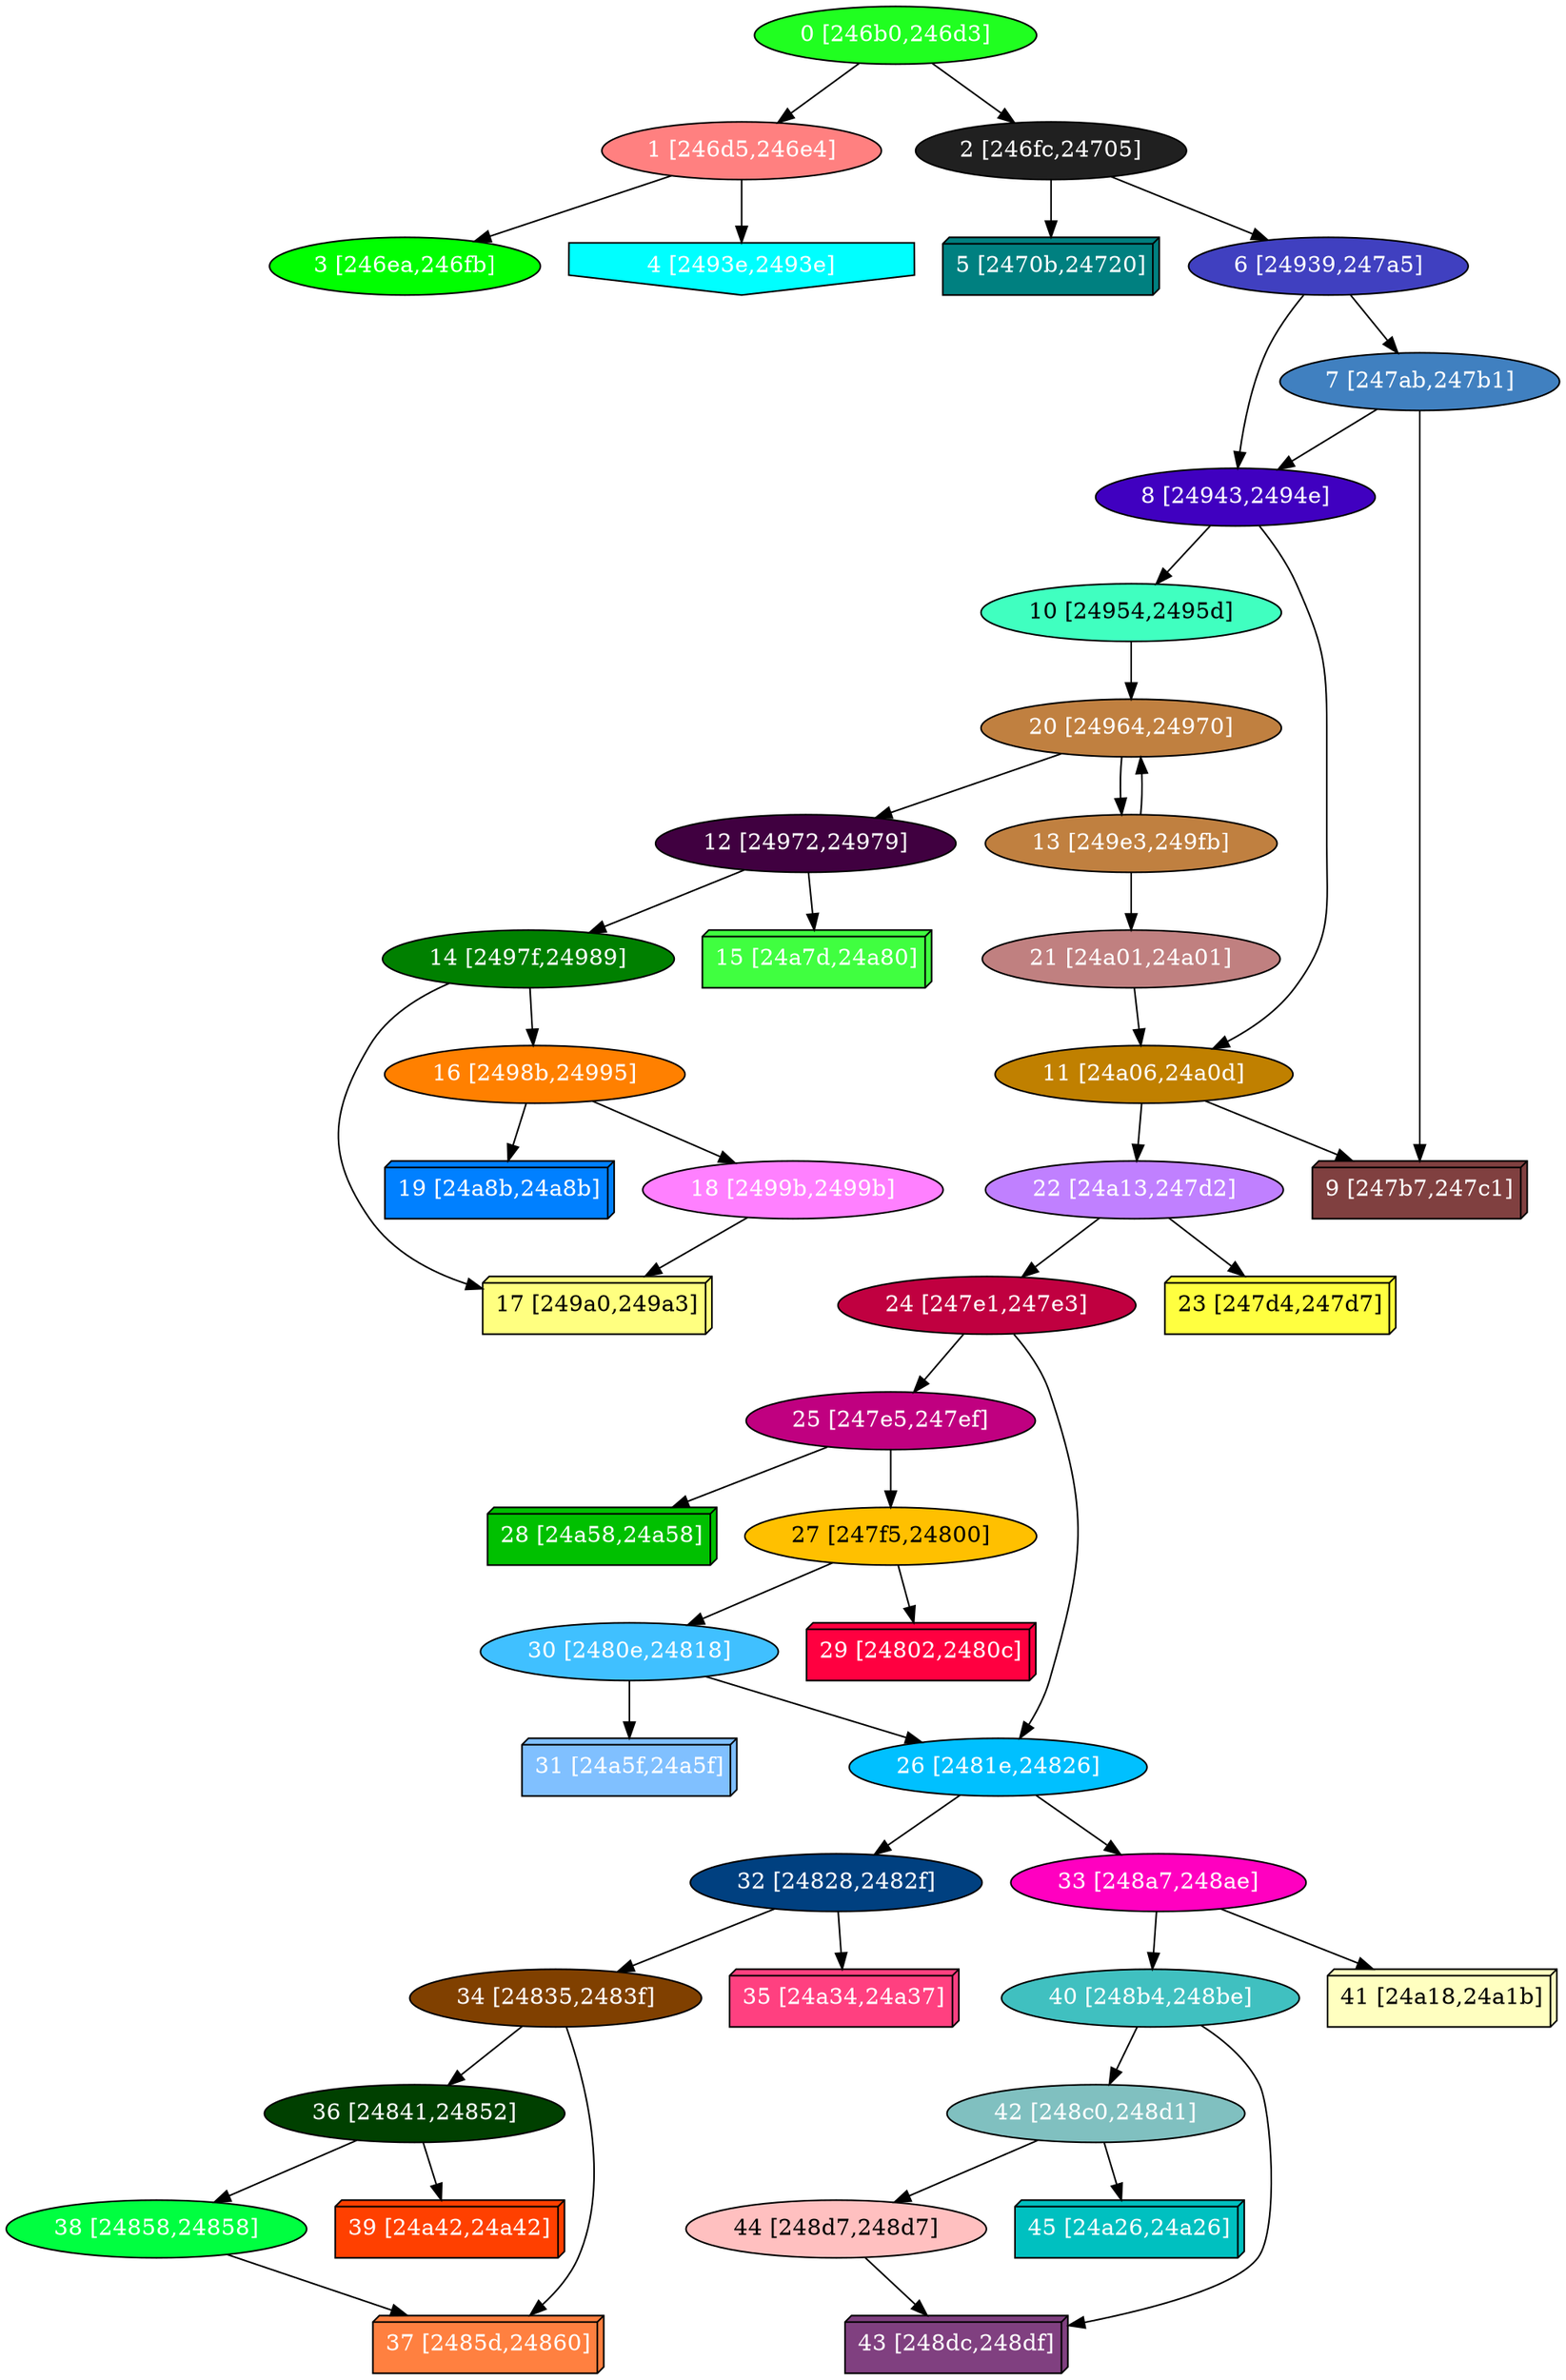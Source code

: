 diGraph libnss3{
	libnss3_0  [style=filled fillcolor="#20FF20" fontcolor="#ffffff" shape=oval label="0 [246b0,246d3]"]
	libnss3_1  [style=filled fillcolor="#FF8080" fontcolor="#ffffff" shape=oval label="1 [246d5,246e4]"]
	libnss3_2  [style=filled fillcolor="#202020" fontcolor="#ffffff" shape=oval label="2 [246fc,24705]"]
	libnss3_3  [style=filled fillcolor="#00FF00" fontcolor="#ffffff" shape=oval label="3 [246ea,246fb]"]
	libnss3_4  [style=filled fillcolor="#00FFFF" fontcolor="#ffffff" shape=invhouse label="4 [2493e,2493e]"]
	libnss3_5  [style=filled fillcolor="#008080" fontcolor="#ffffff" shape=box3d label="5 [2470b,24720]"]
	libnss3_6  [style=filled fillcolor="#4040C0" fontcolor="#ffffff" shape=oval label="6 [24939,247a5]"]
	libnss3_7  [style=filled fillcolor="#4080C0" fontcolor="#ffffff" shape=oval label="7 [247ab,247b1]"]
	libnss3_8  [style=filled fillcolor="#4000C0" fontcolor="#ffffff" shape=oval label="8 [24943,2494e]"]
	libnss3_9  [style=filled fillcolor="#804040" fontcolor="#ffffff" shape=box3d label="9 [247b7,247c1]"]
	libnss3_a  [style=filled fillcolor="#40FFC0" fontcolor="#000000" shape=oval label="10 [24954,2495d]"]
	libnss3_b  [style=filled fillcolor="#C08000" fontcolor="#ffffff" shape=oval label="11 [24a06,24a0d]"]
	libnss3_c  [style=filled fillcolor="#400040" fontcolor="#ffffff" shape=oval label="12 [24972,24979]"]
	libnss3_d  [style=filled fillcolor="#C08040" fontcolor="#ffffff" shape=oval label="13 [249e3,249fb]"]
	libnss3_e  [style=filled fillcolor="#008000" fontcolor="#ffffff" shape=oval label="14 [2497f,24989]"]
	libnss3_f  [style=filled fillcolor="#40FF40" fontcolor="#ffffff" shape=box3d label="15 [24a7d,24a80]"]
	libnss3_10  [style=filled fillcolor="#FF8000" fontcolor="#ffffff" shape=oval label="16 [2498b,24995]"]
	libnss3_11  [style=filled fillcolor="#FFFF80" fontcolor="#000000" shape=box3d label="17 [249a0,249a3]"]
	libnss3_12  [style=filled fillcolor="#FF80FF" fontcolor="#ffffff" shape=oval label="18 [2499b,2499b]"]
	libnss3_13  [style=filled fillcolor="#0080FF" fontcolor="#ffffff" shape=box3d label="19 [24a8b,24a8b]"]
	libnss3_14  [style=filled fillcolor="#C08040" fontcolor="#ffffff" shape=oval label="20 [24964,24970]"]
	libnss3_15  [style=filled fillcolor="#C08080" fontcolor="#ffffff" shape=oval label="21 [24a01,24a01]"]
	libnss3_16  [style=filled fillcolor="#C080FF" fontcolor="#ffffff" shape=oval label="22 [24a13,247d2]"]
	libnss3_17  [style=filled fillcolor="#FFFF40" fontcolor="#000000" shape=box3d label="23 [247d4,247d7]"]
	libnss3_18  [style=filled fillcolor="#C00040" fontcolor="#ffffff" shape=oval label="24 [247e1,247e3]"]
	libnss3_19  [style=filled fillcolor="#C00080" fontcolor="#ffffff" shape=oval label="25 [247e5,247ef]"]
	libnss3_1a  [style=filled fillcolor="#00C0FF" fontcolor="#ffffff" shape=oval label="26 [2481e,24826]"]
	libnss3_1b  [style=filled fillcolor="#FFC000" fontcolor="#000000" shape=oval label="27 [247f5,24800]"]
	libnss3_1c  [style=filled fillcolor="#00C000" fontcolor="#ffffff" shape=box3d label="28 [24a58,24a58]"]
	libnss3_1d  [style=filled fillcolor="#FF0040" fontcolor="#ffffff" shape=box3d label="29 [24802,2480c]"]
	libnss3_1e  [style=filled fillcolor="#40C0FF" fontcolor="#ffffff" shape=oval label="30 [2480e,24818]"]
	libnss3_1f  [style=filled fillcolor="#80C0FF" fontcolor="#ffffff" shape=box3d label="31 [24a5f,24a5f]"]
	libnss3_20  [style=filled fillcolor="#004080" fontcolor="#ffffff" shape=oval label="32 [24828,2482f]"]
	libnss3_21  [style=filled fillcolor="#FF00C0" fontcolor="#ffffff" shape=oval label="33 [248a7,248ae]"]
	libnss3_22  [style=filled fillcolor="#804000" fontcolor="#ffffff" shape=oval label="34 [24835,2483f]"]
	libnss3_23  [style=filled fillcolor="#FF4080" fontcolor="#ffffff" shape=box3d label="35 [24a34,24a37]"]
	libnss3_24  [style=filled fillcolor="#004000" fontcolor="#ffffff" shape=oval label="36 [24841,24852]"]
	libnss3_25  [style=filled fillcolor="#FF8040" fontcolor="#ffffff" shape=box3d label="37 [2485d,24860]"]
	libnss3_26  [style=filled fillcolor="#00FF40" fontcolor="#ffffff" shape=oval label="38 [24858,24858]"]
	libnss3_27  [style=filled fillcolor="#FF4000" fontcolor="#ffffff" shape=box3d label="39 [24a42,24a42]"]
	libnss3_28  [style=filled fillcolor="#40C0C0" fontcolor="#ffffff" shape=oval label="40 [248b4,248be]"]
	libnss3_29  [style=filled fillcolor="#FFFFC0" fontcolor="#000000" shape=box3d label="41 [24a18,24a1b]"]
	libnss3_2a  [style=filled fillcolor="#80C0C0" fontcolor="#ffffff" shape=oval label="42 [248c0,248d1]"]
	libnss3_2b  [style=filled fillcolor="#804080" fontcolor="#ffffff" shape=box3d label="43 [248dc,248df]"]
	libnss3_2c  [style=filled fillcolor="#FFC0C0" fontcolor="#000000" shape=oval label="44 [248d7,248d7]"]
	libnss3_2d  [style=filled fillcolor="#00C0C0" fontcolor="#ffffff" shape=box3d label="45 [24a26,24a26]"]

	libnss3_0 -> libnss3_1
	libnss3_0 -> libnss3_2
	libnss3_1 -> libnss3_3
	libnss3_1 -> libnss3_4
	libnss3_2 -> libnss3_5
	libnss3_2 -> libnss3_6
	libnss3_6 -> libnss3_7
	libnss3_6 -> libnss3_8
	libnss3_7 -> libnss3_8
	libnss3_7 -> libnss3_9
	libnss3_8 -> libnss3_a
	libnss3_8 -> libnss3_b
	libnss3_a -> libnss3_14
	libnss3_b -> libnss3_9
	libnss3_b -> libnss3_16
	libnss3_c -> libnss3_e
	libnss3_c -> libnss3_f
	libnss3_d -> libnss3_14
	libnss3_d -> libnss3_15
	libnss3_e -> libnss3_10
	libnss3_e -> libnss3_11
	libnss3_10 -> libnss3_12
	libnss3_10 -> libnss3_13
	libnss3_12 -> libnss3_11
	libnss3_14 -> libnss3_c
	libnss3_14 -> libnss3_d
	libnss3_15 -> libnss3_b
	libnss3_16 -> libnss3_17
	libnss3_16 -> libnss3_18
	libnss3_18 -> libnss3_19
	libnss3_18 -> libnss3_1a
	libnss3_19 -> libnss3_1b
	libnss3_19 -> libnss3_1c
	libnss3_1a -> libnss3_20
	libnss3_1a -> libnss3_21
	libnss3_1b -> libnss3_1d
	libnss3_1b -> libnss3_1e
	libnss3_1e -> libnss3_1a
	libnss3_1e -> libnss3_1f
	libnss3_20 -> libnss3_22
	libnss3_20 -> libnss3_23
	libnss3_21 -> libnss3_28
	libnss3_21 -> libnss3_29
	libnss3_22 -> libnss3_24
	libnss3_22 -> libnss3_25
	libnss3_24 -> libnss3_26
	libnss3_24 -> libnss3_27
	libnss3_26 -> libnss3_25
	libnss3_28 -> libnss3_2a
	libnss3_28 -> libnss3_2b
	libnss3_2a -> libnss3_2c
	libnss3_2a -> libnss3_2d
	libnss3_2c -> libnss3_2b
}